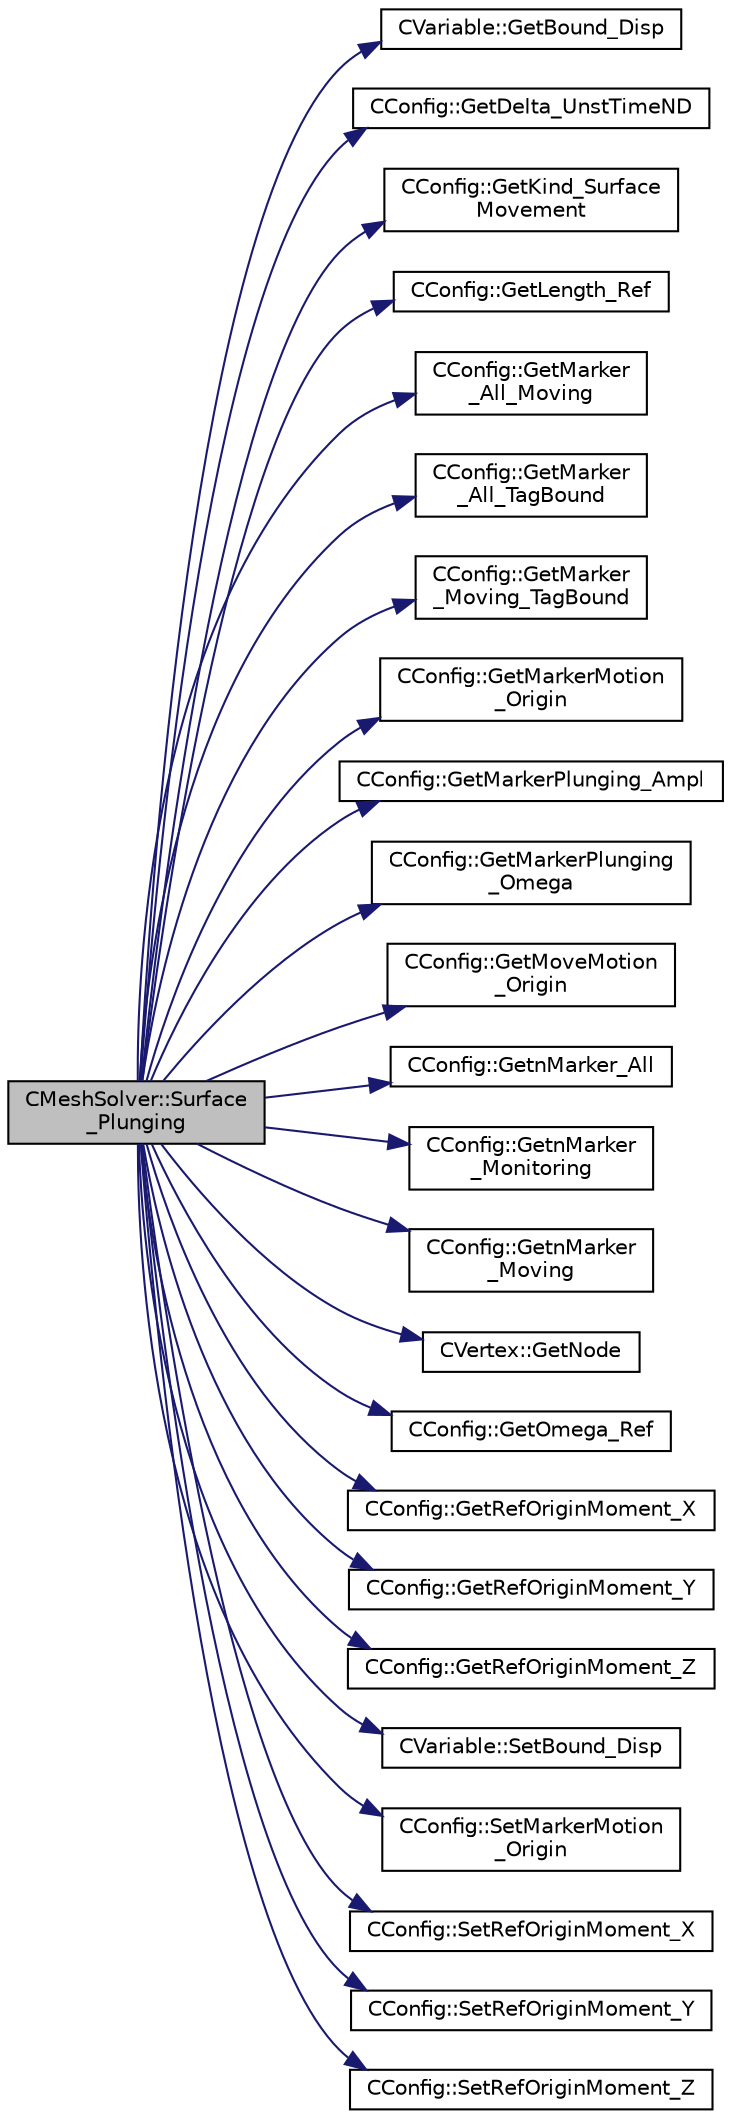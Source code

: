 digraph "CMeshSolver::Surface_Plunging"
{
 // LATEX_PDF_SIZE
  edge [fontname="Helvetica",fontsize="10",labelfontname="Helvetica",labelfontsize="10"];
  node [fontname="Helvetica",fontsize="10",shape=record];
  rankdir="LR";
  Node1 [label="CMeshSolver::Surface\l_Plunging",height=0.2,width=0.4,color="black", fillcolor="grey75", style="filled", fontcolor="black",tooltip="Plunging definition for deforming mesh."];
  Node1 -> Node2 [color="midnightblue",fontsize="10",style="solid",fontname="Helvetica"];
  Node2 [label="CVariable::GetBound_Disp",height=0.2,width=0.4,color="black", fillcolor="white", style="filled",URL="$classCVariable.html#a7e382eae45700e5c1e8973292c08f128",tooltip="A virtual member. Get the value of the displacement imposed at the boundary."];
  Node1 -> Node3 [color="midnightblue",fontsize="10",style="solid",fontname="Helvetica"];
  Node3 [label="CConfig::GetDelta_UnstTimeND",height=0.2,width=0.4,color="black", fillcolor="white", style="filled",URL="$classCConfig.html#a0acfef8e480970316e9e672eacd59e9b",tooltip="If we are prforming an unsteady simulation, there is only one value of the time step for the complete..."];
  Node1 -> Node4 [color="midnightblue",fontsize="10",style="solid",fontname="Helvetica"];
  Node4 [label="CConfig::GetKind_Surface\lMovement",height=0.2,width=0.4,color="black", fillcolor="white", style="filled",URL="$classCConfig.html#af6d2475154c130e1671accace67efb33",tooltip="Get the type of surface motion."];
  Node1 -> Node5 [color="midnightblue",fontsize="10",style="solid",fontname="Helvetica"];
  Node5 [label="CConfig::GetLength_Ref",height=0.2,width=0.4,color="black", fillcolor="white", style="filled",URL="$classCConfig.html#a4c1facfb47bc3aee60dc92a350f0a82d",tooltip="Get the value of the reference length for non-dimensionalization. This value should always be 1 inter..."];
  Node1 -> Node6 [color="midnightblue",fontsize="10",style="solid",fontname="Helvetica"];
  Node6 [label="CConfig::GetMarker\l_All_Moving",height=0.2,width=0.4,color="black", fillcolor="white", style="filled",URL="$classCConfig.html#aa92e30407f9aaad234c7a557019cd3c5",tooltip="Get the motion information for a marker val_marker."];
  Node1 -> Node7 [color="midnightblue",fontsize="10",style="solid",fontname="Helvetica"];
  Node7 [label="CConfig::GetMarker\l_All_TagBound",height=0.2,width=0.4,color="black", fillcolor="white", style="filled",URL="$classCConfig.html#ab8c9c1f45950a29355be4ff357049440",tooltip="Get the index of the surface defined in the geometry file."];
  Node1 -> Node8 [color="midnightblue",fontsize="10",style="solid",fontname="Helvetica"];
  Node8 [label="CConfig::GetMarker\l_Moving_TagBound",height=0.2,width=0.4,color="black", fillcolor="white", style="filled",URL="$classCConfig.html#ae0c6575b622cc298c1e749f776992470",tooltip="Get the name of the surface defined in the geometry file."];
  Node1 -> Node9 [color="midnightblue",fontsize="10",style="solid",fontname="Helvetica"];
  Node9 [label="CConfig::GetMarkerMotion\l_Origin",height=0.2,width=0.4,color="black", fillcolor="white", style="filled",URL="$classCConfig.html#a1ff1fbe583af02e48a26da1ff1dd9c67",tooltip="Get the mesh motion origin."];
  Node1 -> Node10 [color="midnightblue",fontsize="10",style="solid",fontname="Helvetica"];
  Node10 [label="CConfig::GetMarkerPlunging_Ampl",height=0.2,width=0.4,color="black", fillcolor="white", style="filled",URL="$classCConfig.html#a6d48e4646ec2d235d362e3974466a97c",tooltip="Get plunging amplitude of the marker."];
  Node1 -> Node11 [color="midnightblue",fontsize="10",style="solid",fontname="Helvetica"];
  Node11 [label="CConfig::GetMarkerPlunging\l_Omega",height=0.2,width=0.4,color="black", fillcolor="white", style="filled",URL="$classCConfig.html#a904304c4b82e443f4003470786fab8e1",tooltip="Get plunging rate of the marker."];
  Node1 -> Node12 [color="midnightblue",fontsize="10",style="solid",fontname="Helvetica"];
  Node12 [label="CConfig::GetMoveMotion\l_Origin",height=0.2,width=0.4,color="black", fillcolor="white", style="filled",URL="$classCConfig.html#aa795e49af7807741d81a62470fd7997d",tooltip="Get if we should update the motion origin."];
  Node1 -> Node13 [color="midnightblue",fontsize="10",style="solid",fontname="Helvetica"];
  Node13 [label="CConfig::GetnMarker_All",height=0.2,width=0.4,color="black", fillcolor="white", style="filled",URL="$classCConfig.html#a459dee039e618d21a5d78db61c221240",tooltip="Get the total number of boundary markers of the local process including send/receive domains."];
  Node1 -> Node14 [color="midnightblue",fontsize="10",style="solid",fontname="Helvetica"];
  Node14 [label="CConfig::GetnMarker\l_Monitoring",height=0.2,width=0.4,color="black", fillcolor="white", style="filled",URL="$classCConfig.html#a6e65810e59b8015104b84c4fd5b1d7f9",tooltip="Get the total number of monitoring markers."];
  Node1 -> Node15 [color="midnightblue",fontsize="10",style="solid",fontname="Helvetica"];
  Node15 [label="CConfig::GetnMarker\l_Moving",height=0.2,width=0.4,color="black", fillcolor="white", style="filled",URL="$classCConfig.html#a8c20a13058f536cf7bf135bd82fc95a3",tooltip="Get the total number of moving markers."];
  Node1 -> Node16 [color="midnightblue",fontsize="10",style="solid",fontname="Helvetica"];
  Node16 [label="CVertex::GetNode",height=0.2,width=0.4,color="black", fillcolor="white", style="filled",URL="$classCVertex.html#ad568da06e7191358d3a09a1bee71cdb5",tooltip="Get the node of the vertex."];
  Node1 -> Node17 [color="midnightblue",fontsize="10",style="solid",fontname="Helvetica"];
  Node17 [label="CConfig::GetOmega_Ref",height=0.2,width=0.4,color="black", fillcolor="white", style="filled",URL="$classCConfig.html#ab3ab2f06b6d038aea73beed05cd13448",tooltip="Get the value of the reference angular velocity for non-dimensionalization."];
  Node1 -> Node18 [color="midnightblue",fontsize="10",style="solid",fontname="Helvetica"];
  Node18 [label="CConfig::GetRefOriginMoment_X",height=0.2,width=0.4,color="black", fillcolor="white", style="filled",URL="$classCConfig.html#ae2bc0ddfc474009ae0442d0cdf715e82",tooltip="Get reference origin x-coordinate for moment computation."];
  Node1 -> Node19 [color="midnightblue",fontsize="10",style="solid",fontname="Helvetica"];
  Node19 [label="CConfig::GetRefOriginMoment_Y",height=0.2,width=0.4,color="black", fillcolor="white", style="filled",URL="$classCConfig.html#afedf678c54b1fd2a8ca8fb4a2c15f6ef",tooltip="Get reference origin y-coordinate for moment computation."];
  Node1 -> Node20 [color="midnightblue",fontsize="10",style="solid",fontname="Helvetica"];
  Node20 [label="CConfig::GetRefOriginMoment_Z",height=0.2,width=0.4,color="black", fillcolor="white", style="filled",URL="$classCConfig.html#aae292489e72b3419177723578bb5970a",tooltip="Get reference origin z-coordinate for moment computation."];
  Node1 -> Node21 [color="midnightblue",fontsize="10",style="solid",fontname="Helvetica"];
  Node21 [label="CVariable::SetBound_Disp",height=0.2,width=0.4,color="black", fillcolor="white", style="filled",URL="$classCVariable.html#a840431a0403b4bddd0a99dbfdf365795",tooltip="A virtual member. Set the boundary displacement."];
  Node1 -> Node22 [color="midnightblue",fontsize="10",style="solid",fontname="Helvetica"];
  Node22 [label="CConfig::SetMarkerMotion\l_Origin",height=0.2,width=0.4,color="black", fillcolor="white", style="filled",URL="$classCConfig.html#a87ac399493e8df909571a644bc105783",tooltip="Set the mesh motion origin."];
  Node1 -> Node23 [color="midnightblue",fontsize="10",style="solid",fontname="Helvetica"];
  Node23 [label="CConfig::SetRefOriginMoment_X",height=0.2,width=0.4,color="black", fillcolor="white", style="filled",URL="$classCConfig.html#a6ca8f557014e78ee9086efefa37513f1",tooltip="Set reference origin x-coordinate for moment computation."];
  Node1 -> Node24 [color="midnightblue",fontsize="10",style="solid",fontname="Helvetica"];
  Node24 [label="CConfig::SetRefOriginMoment_Y",height=0.2,width=0.4,color="black", fillcolor="white", style="filled",URL="$classCConfig.html#a6adc72e34adb72c23b38cd1cf557ea19",tooltip="Set reference origin y-coordinate for moment computation."];
  Node1 -> Node25 [color="midnightblue",fontsize="10",style="solid",fontname="Helvetica"];
  Node25 [label="CConfig::SetRefOriginMoment_Z",height=0.2,width=0.4,color="black", fillcolor="white", style="filled",URL="$classCConfig.html#a009fb5f6b1c3a184a5c03ae95996e6e7",tooltip="Set reference origin z-coordinate for moment computation."];
}
